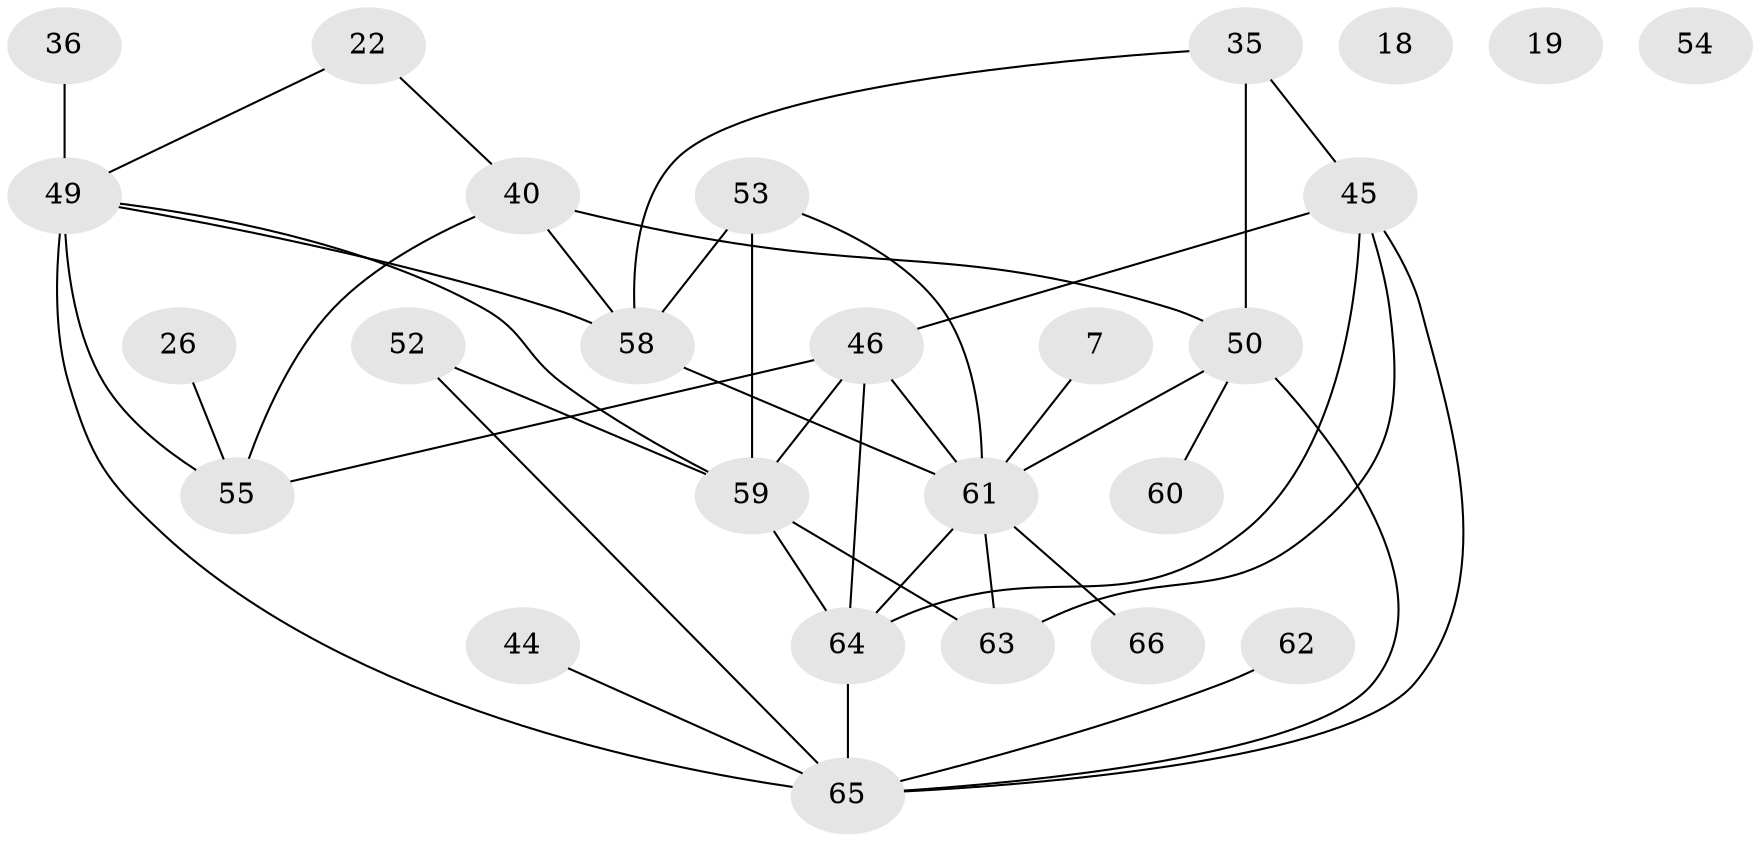 // original degree distribution, {3: 0.25757575757575757, 4: 0.13636363636363635, 1: 0.16666666666666666, 6: 0.030303030303030304, 2: 0.22727272727272727, 5: 0.13636363636363635, 0: 0.030303030303030304, 7: 0.015151515151515152}
// Generated by graph-tools (version 1.1) at 2025/42/03/04/25 21:42:54]
// undirected, 26 vertices, 40 edges
graph export_dot {
graph [start="1"]
  node [color=gray90,style=filled];
  7;
  18;
  19;
  22;
  26;
  35;
  36;
  40;
  44 [super="+24"];
  45 [super="+9"];
  46 [super="+39"];
  49 [super="+5+16+41"];
  50 [super="+10+20"];
  52;
  53 [super="+8"];
  54 [super="+25"];
  55 [super="+32+29+21"];
  58 [super="+11"];
  59 [super="+42+43"];
  60 [super="+34"];
  61 [super="+31+33"];
  62 [super="+28+47"];
  63;
  64 [super="+30+14+13+48"];
  65 [super="+27+56+57"];
  66 [super="+12+37+38"];
  7 -- 61;
  22 -- 40;
  22 -- 49;
  26 -- 55;
  35 -- 50;
  35 -- 45;
  35 -- 58;
  36 -- 49;
  40 -- 50 [weight=2];
  40 -- 58;
  40 -- 55;
  44 -- 65;
  45 -- 63;
  45 -- 65;
  45 -- 46 [weight=2];
  45 -- 64;
  46 -- 55 [weight=2];
  46 -- 59;
  46 -- 64;
  46 -- 61 [weight=2];
  49 -- 65 [weight=2];
  49 -- 58;
  49 -- 55 [weight=2];
  49 -- 59;
  50 -- 65 [weight=3];
  50 -- 60;
  50 -- 61 [weight=2];
  52 -- 65;
  52 -- 59;
  53 -- 59 [weight=2];
  53 -- 58 [weight=2];
  53 -- 61;
  58 -- 61;
  59 -- 63;
  59 -- 64 [weight=2];
  61 -- 66;
  61 -- 64 [weight=2];
  61 -- 63;
  62 -- 65;
  64 -- 65 [weight=4];
}
